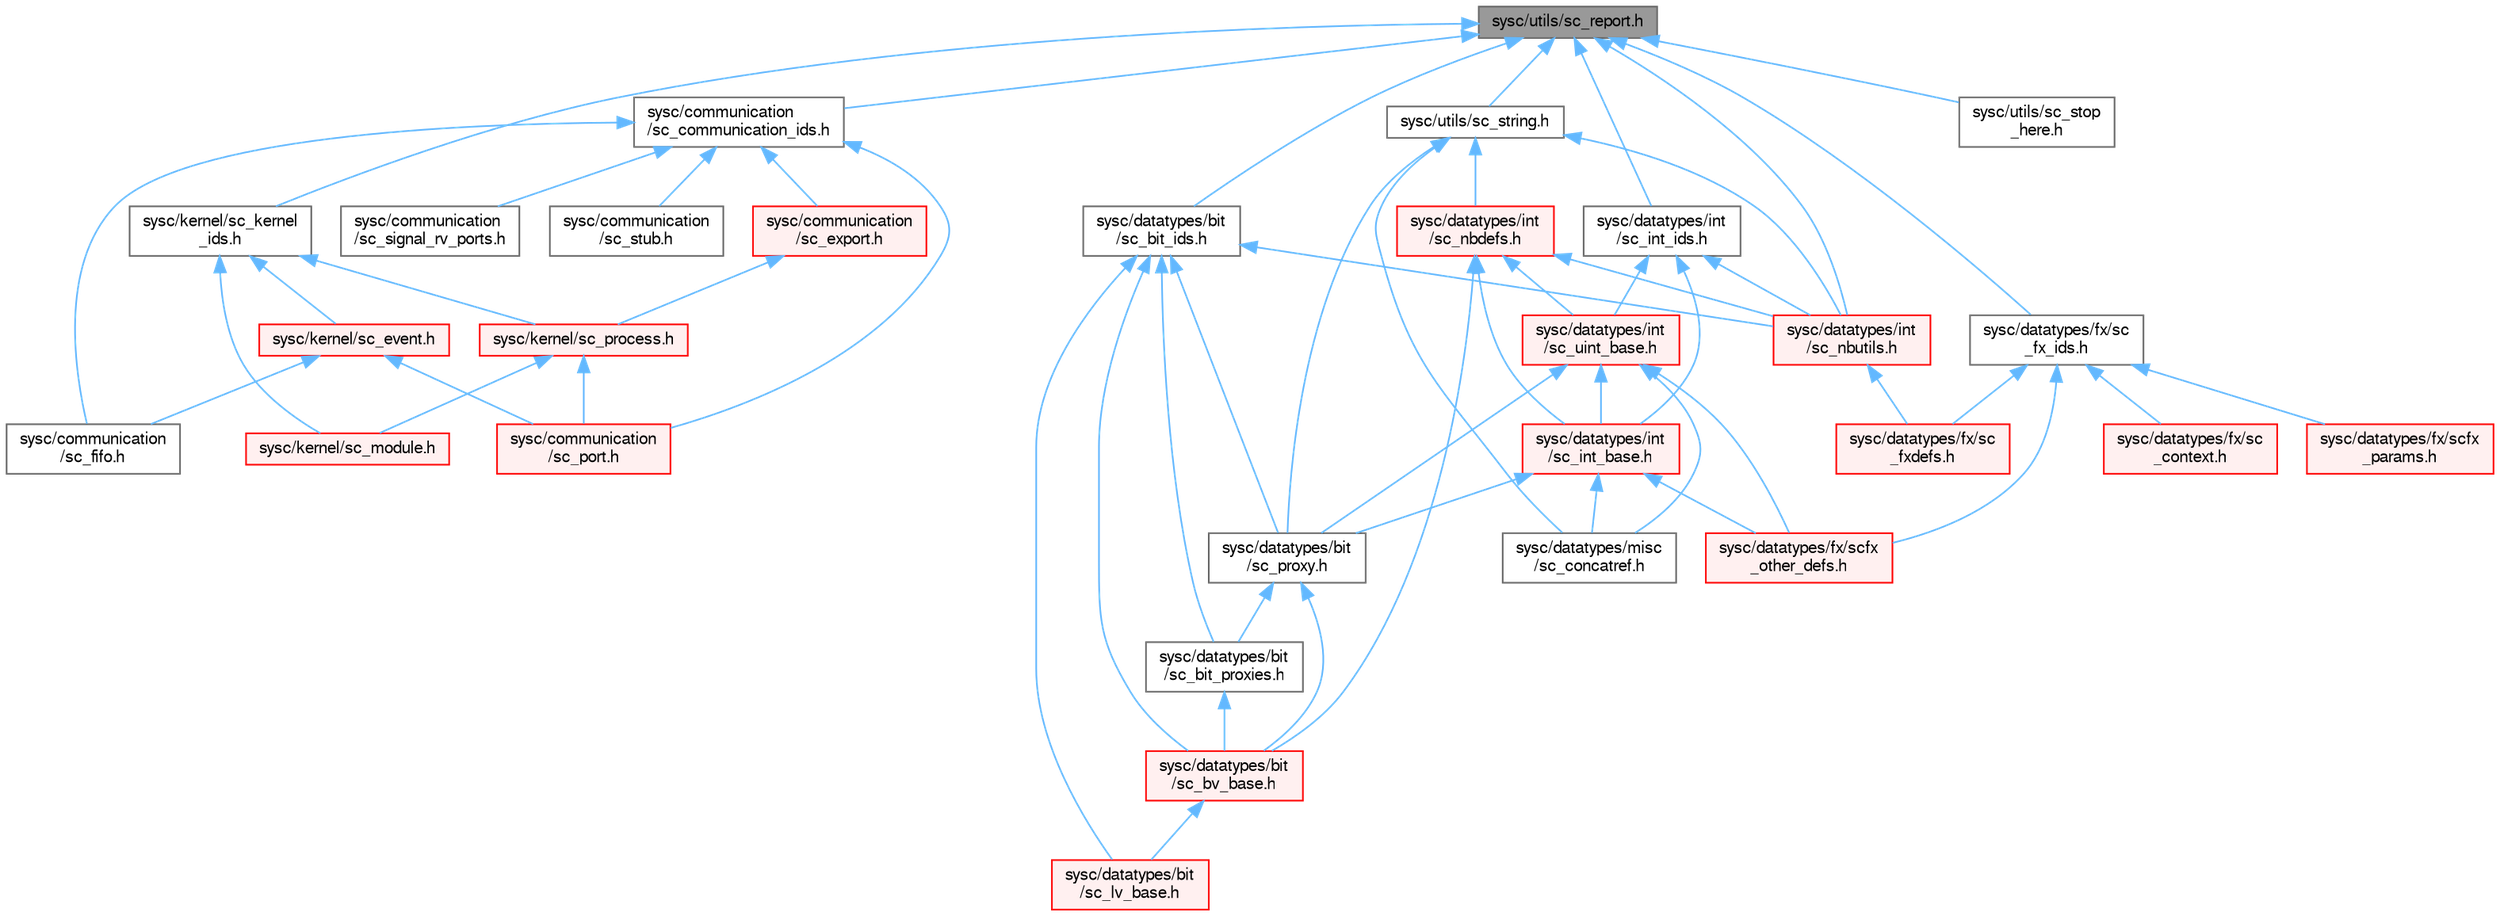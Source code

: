 digraph "sysc/utils/sc_report.h"
{
 // LATEX_PDF_SIZE
  bgcolor="transparent";
  edge [fontname=FreeSans,fontsize=10,labelfontname=FreeSans,labelfontsize=10];
  node [fontname=FreeSans,fontsize=10,shape=box,height=0.2,width=0.4];
  Node1 [id="Node000001",label="sysc/utils/sc_report.h",height=0.2,width=0.4,color="gray40", fillcolor="grey60", style="filled", fontcolor="black",tooltip=" "];
  Node1 -> Node2 [id="edge1_Node000001_Node000002",dir="back",color="steelblue1",style="solid",tooltip=" "];
  Node2 [id="Node000002",label="sysc/communication\l/sc_communication_ids.h",height=0.2,width=0.4,color="grey40", fillcolor="white", style="filled",URL="$a00323.html",tooltip=" "];
  Node2 -> Node3 [id="edge2_Node000002_Node000003",dir="back",color="steelblue1",style="solid",tooltip=" "];
  Node3 [id="Node000003",label="sysc/communication\l/sc_export.h",height=0.2,width=0.4,color="red", fillcolor="#FFF0F0", style="filled",URL="$a00317.html",tooltip=" "];
  Node3 -> Node4 [id="edge3_Node000003_Node000004",dir="back",color="steelblue1",style="solid",tooltip=" "];
  Node4 [id="Node000004",label="sysc/kernel/sc_process.h",height=0.2,width=0.4,color="red", fillcolor="#FFF0F0", style="filled",URL="$a00437.html",tooltip=" "];
  Node4 -> Node5 [id="edge4_Node000004_Node000005",dir="back",color="steelblue1",style="solid",tooltip=" "];
  Node5 [id="Node000005",label="sysc/communication\l/sc_port.h",height=0.2,width=0.4,color="red", fillcolor="#FFF0F0", style="filled",URL="$a00281.html",tooltip=" "];
  Node4 -> Node29 [id="edge5_Node000004_Node000029",dir="back",color="steelblue1",style="solid",tooltip=" "];
  Node29 [id="Node000029",label="sysc/kernel/sc_module.h",height=0.2,width=0.4,color="red", fillcolor="#FFF0F0", style="filled",URL="$a00341.html",tooltip=" "];
  Node2 -> Node36 [id="edge6_Node000002_Node000036",dir="back",color="steelblue1",style="solid",tooltip=" "];
  Node36 [id="Node000036",label="sysc/communication\l/sc_fifo.h",height=0.2,width=0.4,color="grey40", fillcolor="white", style="filled",URL="$a00272.html",tooltip=" "];
  Node2 -> Node5 [id="edge7_Node000002_Node000005",dir="back",color="steelblue1",style="solid",tooltip=" "];
  Node2 -> Node10 [id="edge8_Node000002_Node000010",dir="back",color="steelblue1",style="solid",tooltip=" "];
  Node10 [id="Node000010",label="sysc/communication\l/sc_signal_rv_ports.h",height=0.2,width=0.4,color="grey40", fillcolor="white", style="filled",URL="$a00320.html",tooltip=" "];
  Node2 -> Node34 [id="edge9_Node000002_Node000034",dir="back",color="steelblue1",style="solid",tooltip=" "];
  Node34 [id="Node000034",label="sysc/communication\l/sc_stub.h",height=0.2,width=0.4,color="grey40", fillcolor="white", style="filled",URL="$a00305.html",tooltip=" "];
  Node1 -> Node81 [id="edge10_Node000001_Node000081",dir="back",color="steelblue1",style="solid",tooltip=" "];
  Node81 [id="Node000081",label="sysc/datatypes/bit\l/sc_bit_ids.h",height=0.2,width=0.4,color="grey40", fillcolor="white", style="filled",URL="$a00038.html",tooltip=" "];
  Node81 -> Node67 [id="edge11_Node000081_Node000067",dir="back",color="steelblue1",style="solid",tooltip=" "];
  Node67 [id="Node000067",label="sysc/datatypes/bit\l/sc_bit_proxies.h",height=0.2,width=0.4,color="grey40", fillcolor="white", style="filled",URL="$a00056.html",tooltip=" "];
  Node67 -> Node60 [id="edge12_Node000067_Node000060",dir="back",color="steelblue1",style="solid",tooltip=" "];
  Node60 [id="Node000060",label="sysc/datatypes/bit\l/sc_bv_base.h",height=0.2,width=0.4,color="red", fillcolor="#FFF0F0", style="filled",URL="$a00053.html",tooltip=" "];
  Node60 -> Node63 [id="edge13_Node000060_Node000063",dir="back",color="steelblue1",style="solid",tooltip=" "];
  Node63 [id="Node000063",label="sysc/datatypes/bit\l/sc_lv_base.h",height=0.2,width=0.4,color="red", fillcolor="#FFF0F0", style="filled",URL="$a00044.html",tooltip=" "];
  Node81 -> Node60 [id="edge14_Node000081_Node000060",dir="back",color="steelblue1",style="solid",tooltip=" "];
  Node81 -> Node63 [id="edge15_Node000081_Node000063",dir="back",color="steelblue1",style="solid",tooltip=" "];
  Node81 -> Node66 [id="edge16_Node000081_Node000066",dir="back",color="steelblue1",style="solid",tooltip=" "];
  Node66 [id="Node000066",label="sysc/datatypes/bit\l/sc_proxy.h",height=0.2,width=0.4,color="grey40", fillcolor="white", style="filled",URL="$a00047.html",tooltip=" "];
  Node66 -> Node67 [id="edge17_Node000066_Node000067",dir="back",color="steelblue1",style="solid",tooltip=" "];
  Node66 -> Node60 [id="edge18_Node000066_Node000060",dir="back",color="steelblue1",style="solid",tooltip=" "];
  Node81 -> Node82 [id="edge19_Node000081_Node000082",dir="back",color="steelblue1",style="solid",tooltip=" "];
  Node82 [id="Node000082",label="sysc/datatypes/int\l/sc_nbutils.h",height=0.2,width=0.4,color="red", fillcolor="#FFF0F0", style="filled",URL="$a00149.html",tooltip=" "];
  Node82 -> Node83 [id="edge20_Node000082_Node000083",dir="back",color="steelblue1",style="solid",tooltip=" "];
  Node83 [id="Node000083",label="sysc/datatypes/fx/sc\l_fxdefs.h",height=0.2,width=0.4,color="red", fillcolor="#FFF0F0", style="filled",URL="$a00101.html",tooltip=" "];
  Node1 -> Node95 [id="edge21_Node000001_Node000095",dir="back",color="steelblue1",style="solid",tooltip=" "];
  Node95 [id="Node000095",label="sysc/datatypes/fx/sc\l_fx_ids.h",height=0.2,width=0.4,color="grey40", fillcolor="white", style="filled",URL="$a00086.html",tooltip=" "];
  Node95 -> Node44 [id="edge22_Node000095_Node000044",dir="back",color="steelblue1",style="solid",tooltip=" "];
  Node44 [id="Node000044",label="sysc/datatypes/fx/sc\l_context.h",height=0.2,width=0.4,color="red", fillcolor="#FFF0F0", style="filled",URL="$a00059.html",tooltip=" "];
  Node95 -> Node83 [id="edge23_Node000095_Node000083",dir="back",color="steelblue1",style="solid",tooltip=" "];
  Node95 -> Node68 [id="edge24_Node000095_Node000068",dir="back",color="steelblue1",style="solid",tooltip=" "];
  Node68 [id="Node000068",label="sysc/datatypes/fx/scfx\l_other_defs.h",height=0.2,width=0.4,color="red", fillcolor="#FFF0F0", style="filled",URL="$a00083.html",tooltip=" "];
  Node95 -> Node47 [id="edge25_Node000095_Node000047",dir="back",color="steelblue1",style="solid",tooltip=" "];
  Node47 [id="Node000047",label="sysc/datatypes/fx/scfx\l_params.h",height=0.2,width=0.4,color="red", fillcolor="#FFF0F0", style="filled",URL="$a00122.html",tooltip=" "];
  Node1 -> Node96 [id="edge26_Node000001_Node000096",dir="back",color="steelblue1",style="solid",tooltip=" "];
  Node96 [id="Node000096",label="sysc/datatypes/int\l/sc_int_ids.h",height=0.2,width=0.4,color="grey40", fillcolor="white", style="filled",URL="$a00161.html",tooltip=" "];
  Node96 -> Node65 [id="edge27_Node000096_Node000065",dir="back",color="steelblue1",style="solid",tooltip=" "];
  Node65 [id="Node000065",label="sysc/datatypes/int\l/sc_int_base.h",height=0.2,width=0.4,color="red", fillcolor="#FFF0F0", style="filled",URL="$a00191.html",tooltip=" "];
  Node65 -> Node66 [id="edge28_Node000065_Node000066",dir="back",color="steelblue1",style="solid",tooltip=" "];
  Node65 -> Node68 [id="edge29_Node000065_Node000068",dir="back",color="steelblue1",style="solid",tooltip=" "];
  Node65 -> Node62 [id="edge30_Node000065_Node000062",dir="back",color="steelblue1",style="solid",tooltip=" "];
  Node62 [id="Node000062",label="sysc/datatypes/misc\l/sc_concatref.h",height=0.2,width=0.4,color="grey40", fillcolor="white", style="filled",URL="$a00026.html",tooltip=" "];
  Node96 -> Node82 [id="edge31_Node000096_Node000082",dir="back",color="steelblue1",style="solid",tooltip=" "];
  Node96 -> Node73 [id="edge32_Node000096_Node000073",dir="back",color="steelblue1",style="solid",tooltip=" "];
  Node73 [id="Node000073",label="sysc/datatypes/int\l/sc_uint_base.h",height=0.2,width=0.4,color="red", fillcolor="#FFF0F0", style="filled",URL="$a00158.html",tooltip=" "];
  Node73 -> Node66 [id="edge33_Node000073_Node000066",dir="back",color="steelblue1",style="solid",tooltip=" "];
  Node73 -> Node68 [id="edge34_Node000073_Node000068",dir="back",color="steelblue1",style="solid",tooltip=" "];
  Node73 -> Node65 [id="edge35_Node000073_Node000065",dir="back",color="steelblue1",style="solid",tooltip=" "];
  Node73 -> Node62 [id="edge36_Node000073_Node000062",dir="back",color="steelblue1",style="solid",tooltip=" "];
  Node1 -> Node82 [id="edge37_Node000001_Node000082",dir="back",color="steelblue1",style="solid",tooltip=" "];
  Node1 -> Node97 [id="edge38_Node000001_Node000097",dir="back",color="steelblue1",style="solid",tooltip=" "];
  Node97 [id="Node000097",label="sysc/kernel/sc_kernel\l_ids.h",height=0.2,width=0.4,color="grey40", fillcolor="white", style="filled",URL="$a00386.html",tooltip=" "];
  Node97 -> Node35 [id="edge39_Node000097_Node000035",dir="back",color="steelblue1",style="solid",tooltip=" "];
  Node35 [id="Node000035",label="sysc/kernel/sc_event.h",height=0.2,width=0.4,color="red", fillcolor="#FFF0F0", style="filled",URL="$a00398.html",tooltip=" "];
  Node35 -> Node36 [id="edge40_Node000035_Node000036",dir="back",color="steelblue1",style="solid",tooltip=" "];
  Node35 -> Node5 [id="edge41_Node000035_Node000005",dir="back",color="steelblue1",style="solid",tooltip=" "];
  Node97 -> Node29 [id="edge42_Node000097_Node000029",dir="back",color="steelblue1",style="solid",tooltip=" "];
  Node97 -> Node4 [id="edge43_Node000097_Node000004",dir="back",color="steelblue1",style="solid",tooltip=" "];
  Node1 -> Node98 [id="edge44_Node000001_Node000098",dir="back",color="steelblue1",style="solid",tooltip=" "];
  Node98 [id="Node000098",label="sysc/utils/sc_stop\l_here.h",height=0.2,width=0.4,color="grey40", fillcolor="white", style="filled",URL="$a00200.html",tooltip=" "];
  Node1 -> Node99 [id="edge45_Node000001_Node000099",dir="back",color="steelblue1",style="solid",tooltip=" "];
  Node99 [id="Node000099",label="sysc/utils/sc_string.h",height=0.2,width=0.4,color="grey40", fillcolor="white", style="filled",URL="$a00203.html",tooltip=" "];
  Node99 -> Node66 [id="edge46_Node000099_Node000066",dir="back",color="steelblue1",style="solid",tooltip=" "];
  Node99 -> Node100 [id="edge47_Node000099_Node000100",dir="back",color="steelblue1",style="solid",tooltip=" "];
  Node100 [id="Node000100",label="sysc/datatypes/int\l/sc_nbdefs.h",height=0.2,width=0.4,color="red", fillcolor="#FFF0F0", style="filled",URL="$a00140.html",tooltip=" "];
  Node100 -> Node60 [id="edge48_Node000100_Node000060",dir="back",color="steelblue1",style="solid",tooltip=" "];
  Node100 -> Node65 [id="edge49_Node000100_Node000065",dir="back",color="steelblue1",style="solid",tooltip=" "];
  Node100 -> Node82 [id="edge50_Node000100_Node000082",dir="back",color="steelblue1",style="solid",tooltip=" "];
  Node100 -> Node73 [id="edge51_Node000100_Node000073",dir="back",color="steelblue1",style="solid",tooltip=" "];
  Node99 -> Node82 [id="edge52_Node000099_Node000082",dir="back",color="steelblue1",style="solid",tooltip=" "];
  Node99 -> Node62 [id="edge53_Node000099_Node000062",dir="back",color="steelblue1",style="solid",tooltip=" "];
}

